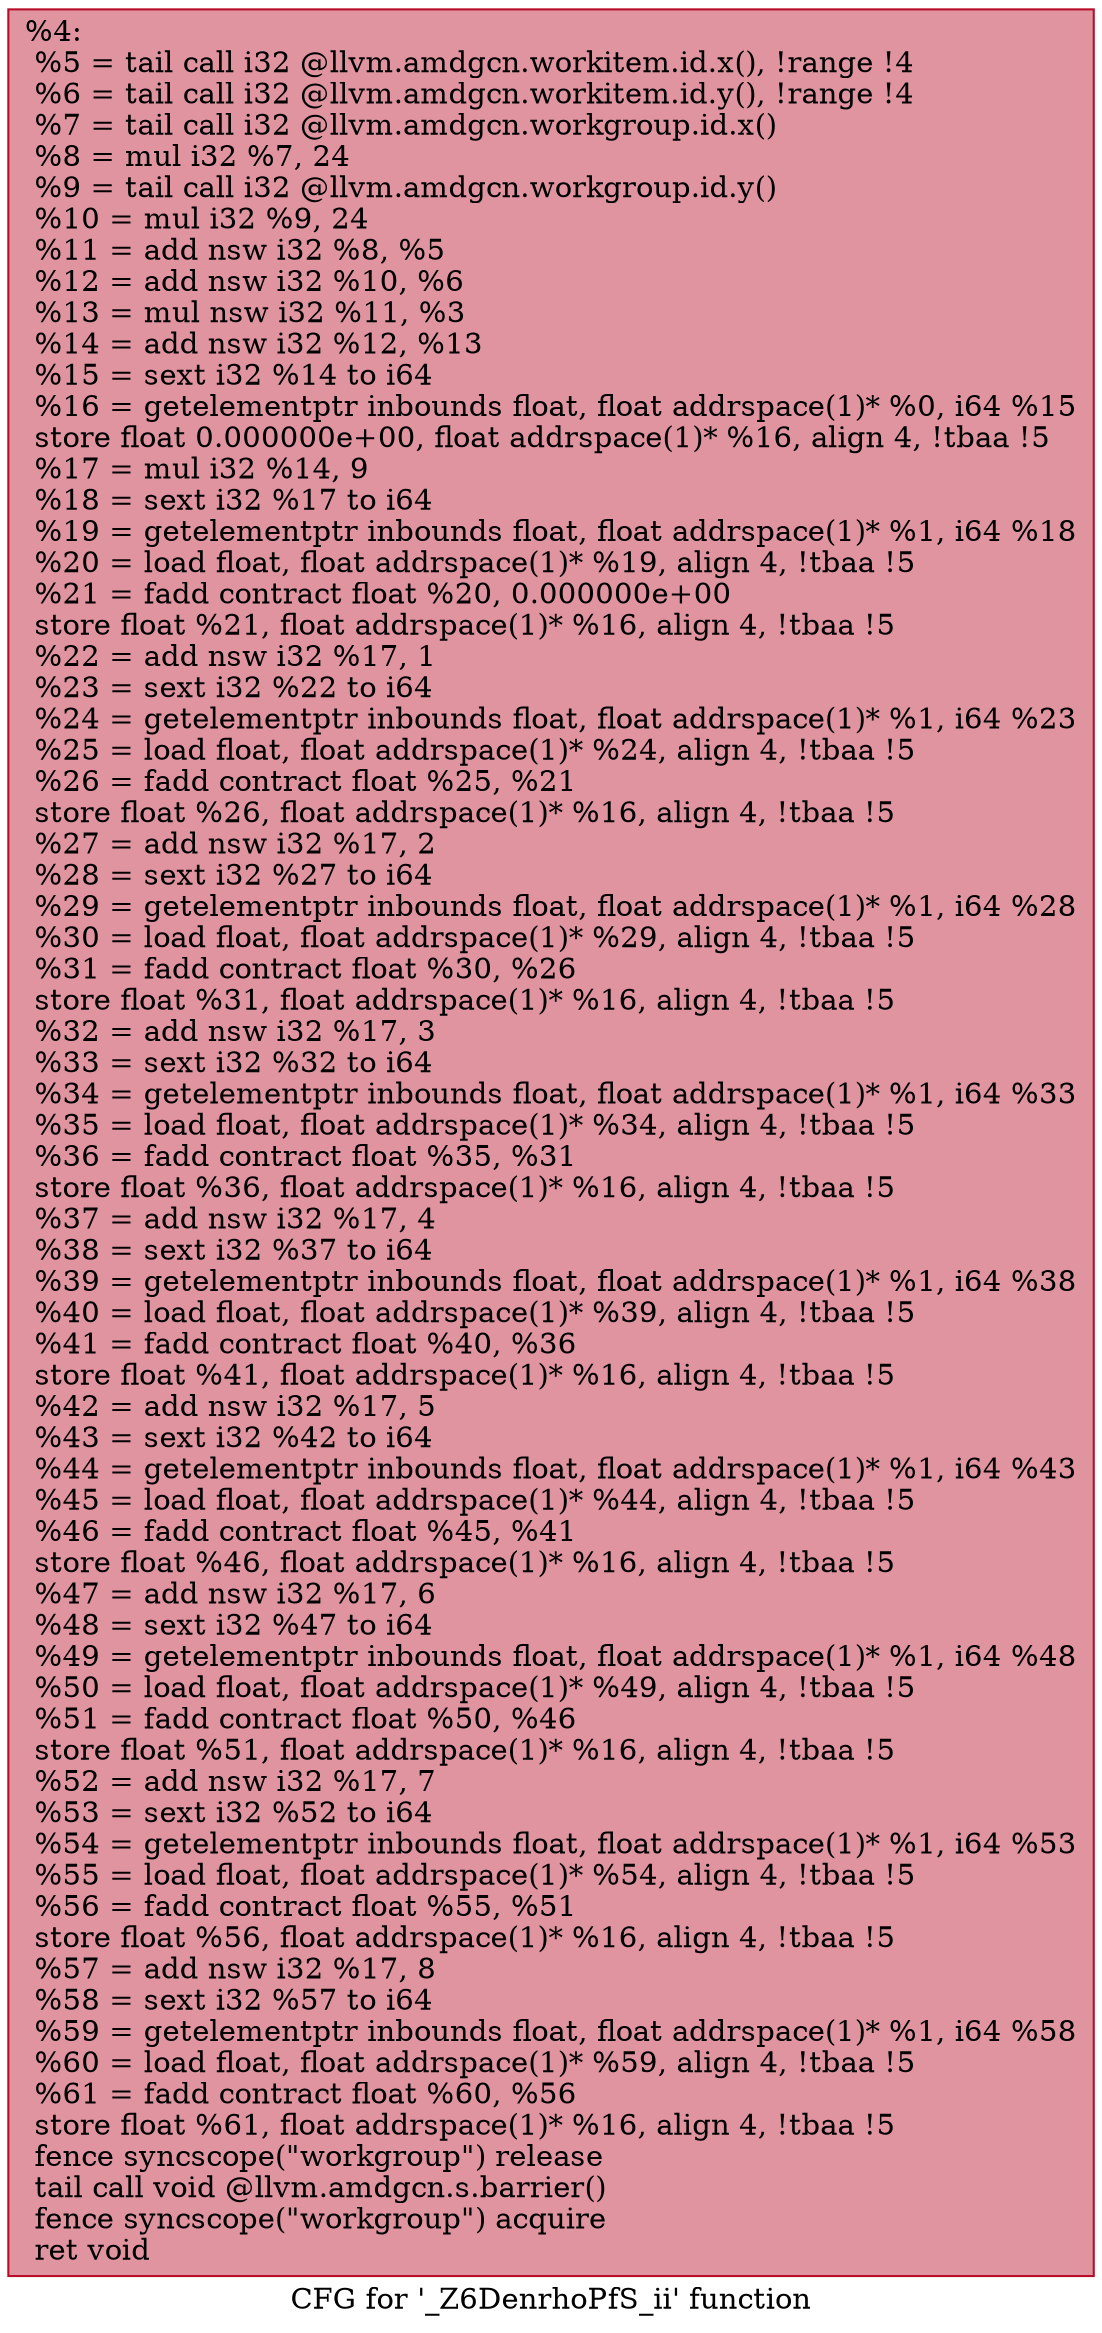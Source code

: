 digraph "CFG for '_Z6DenrhoPfS_ii' function" {
	label="CFG for '_Z6DenrhoPfS_ii' function";

	Node0x5fe9950 [shape=record,color="#b70d28ff", style=filled, fillcolor="#b70d2870",label="{%4:\l  %5 = tail call i32 @llvm.amdgcn.workitem.id.x(), !range !4\l  %6 = tail call i32 @llvm.amdgcn.workitem.id.y(), !range !4\l  %7 = tail call i32 @llvm.amdgcn.workgroup.id.x()\l  %8 = mul i32 %7, 24\l  %9 = tail call i32 @llvm.amdgcn.workgroup.id.y()\l  %10 = mul i32 %9, 24\l  %11 = add nsw i32 %8, %5\l  %12 = add nsw i32 %10, %6\l  %13 = mul nsw i32 %11, %3\l  %14 = add nsw i32 %12, %13\l  %15 = sext i32 %14 to i64\l  %16 = getelementptr inbounds float, float addrspace(1)* %0, i64 %15\l  store float 0.000000e+00, float addrspace(1)* %16, align 4, !tbaa !5\l  %17 = mul i32 %14, 9\l  %18 = sext i32 %17 to i64\l  %19 = getelementptr inbounds float, float addrspace(1)* %1, i64 %18\l  %20 = load float, float addrspace(1)* %19, align 4, !tbaa !5\l  %21 = fadd contract float %20, 0.000000e+00\l  store float %21, float addrspace(1)* %16, align 4, !tbaa !5\l  %22 = add nsw i32 %17, 1\l  %23 = sext i32 %22 to i64\l  %24 = getelementptr inbounds float, float addrspace(1)* %1, i64 %23\l  %25 = load float, float addrspace(1)* %24, align 4, !tbaa !5\l  %26 = fadd contract float %25, %21\l  store float %26, float addrspace(1)* %16, align 4, !tbaa !5\l  %27 = add nsw i32 %17, 2\l  %28 = sext i32 %27 to i64\l  %29 = getelementptr inbounds float, float addrspace(1)* %1, i64 %28\l  %30 = load float, float addrspace(1)* %29, align 4, !tbaa !5\l  %31 = fadd contract float %30, %26\l  store float %31, float addrspace(1)* %16, align 4, !tbaa !5\l  %32 = add nsw i32 %17, 3\l  %33 = sext i32 %32 to i64\l  %34 = getelementptr inbounds float, float addrspace(1)* %1, i64 %33\l  %35 = load float, float addrspace(1)* %34, align 4, !tbaa !5\l  %36 = fadd contract float %35, %31\l  store float %36, float addrspace(1)* %16, align 4, !tbaa !5\l  %37 = add nsw i32 %17, 4\l  %38 = sext i32 %37 to i64\l  %39 = getelementptr inbounds float, float addrspace(1)* %1, i64 %38\l  %40 = load float, float addrspace(1)* %39, align 4, !tbaa !5\l  %41 = fadd contract float %40, %36\l  store float %41, float addrspace(1)* %16, align 4, !tbaa !5\l  %42 = add nsw i32 %17, 5\l  %43 = sext i32 %42 to i64\l  %44 = getelementptr inbounds float, float addrspace(1)* %1, i64 %43\l  %45 = load float, float addrspace(1)* %44, align 4, !tbaa !5\l  %46 = fadd contract float %45, %41\l  store float %46, float addrspace(1)* %16, align 4, !tbaa !5\l  %47 = add nsw i32 %17, 6\l  %48 = sext i32 %47 to i64\l  %49 = getelementptr inbounds float, float addrspace(1)* %1, i64 %48\l  %50 = load float, float addrspace(1)* %49, align 4, !tbaa !5\l  %51 = fadd contract float %50, %46\l  store float %51, float addrspace(1)* %16, align 4, !tbaa !5\l  %52 = add nsw i32 %17, 7\l  %53 = sext i32 %52 to i64\l  %54 = getelementptr inbounds float, float addrspace(1)* %1, i64 %53\l  %55 = load float, float addrspace(1)* %54, align 4, !tbaa !5\l  %56 = fadd contract float %55, %51\l  store float %56, float addrspace(1)* %16, align 4, !tbaa !5\l  %57 = add nsw i32 %17, 8\l  %58 = sext i32 %57 to i64\l  %59 = getelementptr inbounds float, float addrspace(1)* %1, i64 %58\l  %60 = load float, float addrspace(1)* %59, align 4, !tbaa !5\l  %61 = fadd contract float %60, %56\l  store float %61, float addrspace(1)* %16, align 4, !tbaa !5\l  fence syncscope(\"workgroup\") release\l  tail call void @llvm.amdgcn.s.barrier()\l  fence syncscope(\"workgroup\") acquire\l  ret void\l}"];
}
